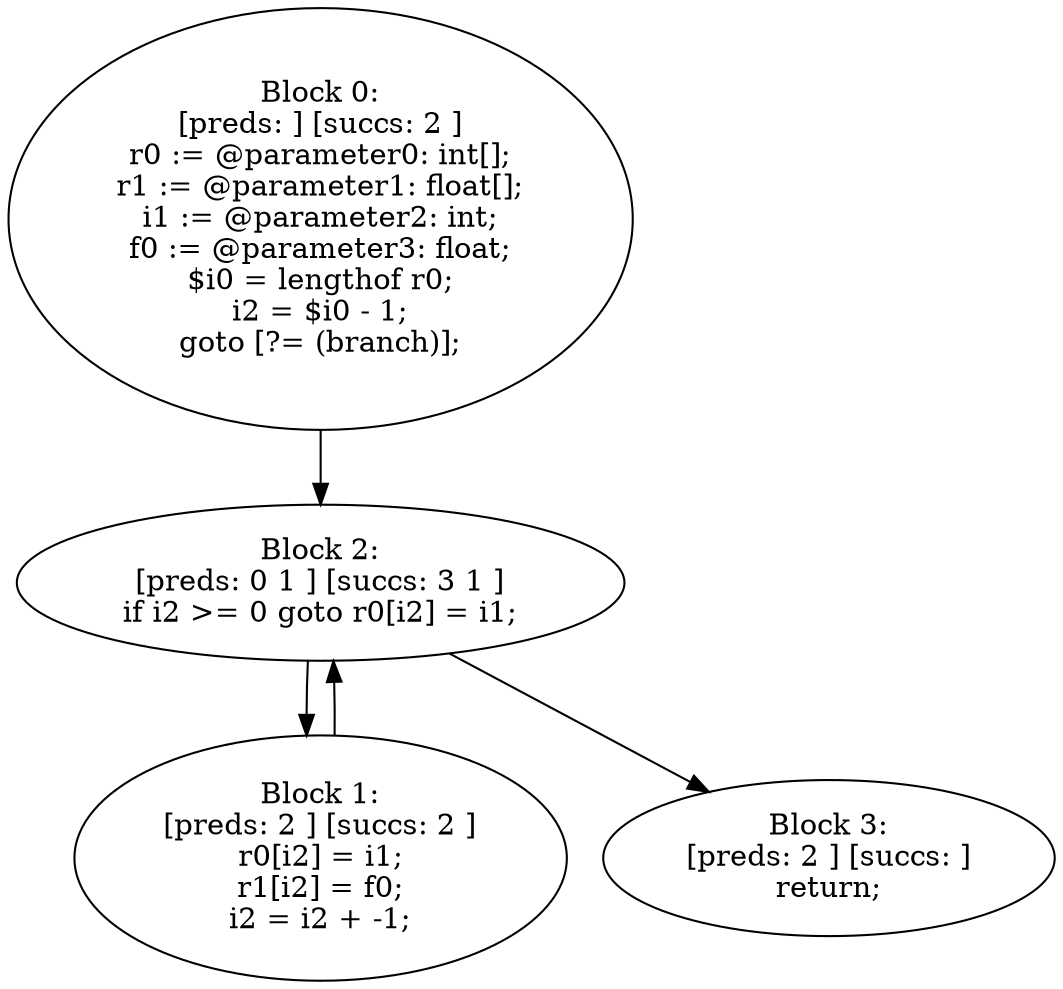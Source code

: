 digraph "unitGraph" {
    "Block 0:
[preds: ] [succs: 2 ]
r0 := @parameter0: int[];
r1 := @parameter1: float[];
i1 := @parameter2: int;
f0 := @parameter3: float;
$i0 = lengthof r0;
i2 = $i0 - 1;
goto [?= (branch)];
"
    "Block 1:
[preds: 2 ] [succs: 2 ]
r0[i2] = i1;
r1[i2] = f0;
i2 = i2 + -1;
"
    "Block 2:
[preds: 0 1 ] [succs: 3 1 ]
if i2 >= 0 goto r0[i2] = i1;
"
    "Block 3:
[preds: 2 ] [succs: ]
return;
"
    "Block 0:
[preds: ] [succs: 2 ]
r0 := @parameter0: int[];
r1 := @parameter1: float[];
i1 := @parameter2: int;
f0 := @parameter3: float;
$i0 = lengthof r0;
i2 = $i0 - 1;
goto [?= (branch)];
"->"Block 2:
[preds: 0 1 ] [succs: 3 1 ]
if i2 >= 0 goto r0[i2] = i1;
";
    "Block 1:
[preds: 2 ] [succs: 2 ]
r0[i2] = i1;
r1[i2] = f0;
i2 = i2 + -1;
"->"Block 2:
[preds: 0 1 ] [succs: 3 1 ]
if i2 >= 0 goto r0[i2] = i1;
";
    "Block 2:
[preds: 0 1 ] [succs: 3 1 ]
if i2 >= 0 goto r0[i2] = i1;
"->"Block 3:
[preds: 2 ] [succs: ]
return;
";
    "Block 2:
[preds: 0 1 ] [succs: 3 1 ]
if i2 >= 0 goto r0[i2] = i1;
"->"Block 1:
[preds: 2 ] [succs: 2 ]
r0[i2] = i1;
r1[i2] = f0;
i2 = i2 + -1;
";
}
